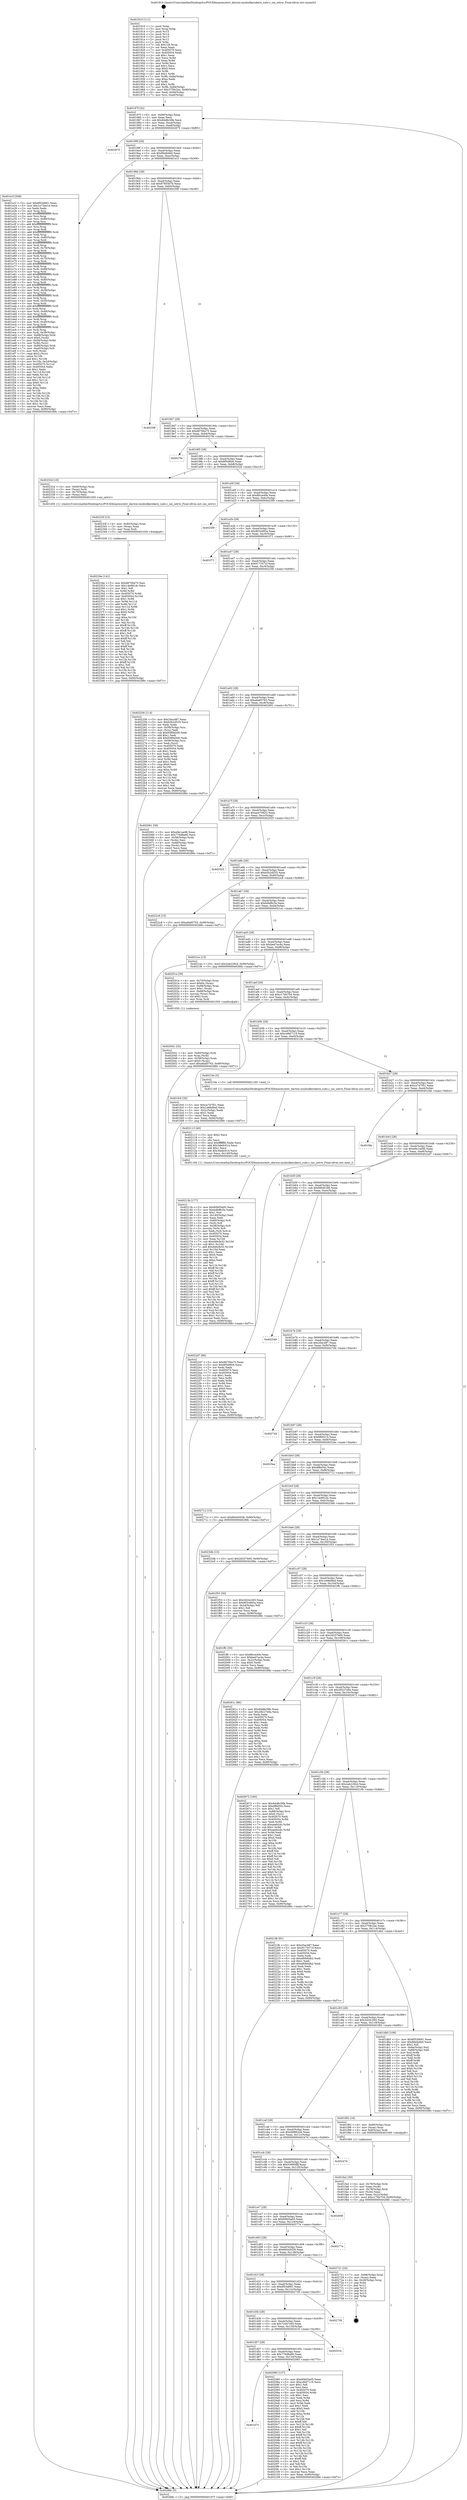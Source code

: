 digraph "0x401910" {
  label = "0x401910 (/mnt/c/Users/mathe/Desktop/tcc/POCII/binaries/extr_darwin-xnubsdkernkern_subr.c_uio_setrw_Final-ollvm.out::main(0))"
  labelloc = "t"
  node[shape=record]

  Entry [label="",width=0.3,height=0.3,shape=circle,fillcolor=black,style=filled]
  "0x40197f" [label="{
     0x40197f [32]\l
     | [instrs]\l
     &nbsp;&nbsp;0x40197f \<+6\>: mov -0x90(%rbp),%eax\l
     &nbsp;&nbsp;0x401985 \<+2\>: mov %eax,%ecx\l
     &nbsp;&nbsp;0x401987 \<+6\>: sub $0x84d8c58b,%ecx\l
     &nbsp;&nbsp;0x40198d \<+6\>: mov %eax,-0xa4(%rbp)\l
     &nbsp;&nbsp;0x401993 \<+6\>: mov %ecx,-0xa8(%rbp)\l
     &nbsp;&nbsp;0x401999 \<+6\>: je 0000000000402875 \<main+0xf65\>\l
  }"]
  "0x402875" [label="{
     0x402875\l
  }", style=dashed]
  "0x40199f" [label="{
     0x40199f [28]\l
     | [instrs]\l
     &nbsp;&nbsp;0x40199f \<+5\>: jmp 00000000004019a4 \<main+0x94\>\l
     &nbsp;&nbsp;0x4019a4 \<+6\>: mov -0xa4(%rbp),%eax\l
     &nbsp;&nbsp;0x4019aa \<+5\>: sub $0x86efe4b0,%eax\l
     &nbsp;&nbsp;0x4019af \<+6\>: mov %eax,-0xac(%rbp)\l
     &nbsp;&nbsp;0x4019b5 \<+6\>: je 0000000000401e1f \<main+0x50f\>\l
  }"]
  Exit [label="",width=0.3,height=0.3,shape=circle,fillcolor=black,style=filled,peripheries=2]
  "0x401e1f" [label="{
     0x401e1f [308]\l
     | [instrs]\l
     &nbsp;&nbsp;0x401e1f \<+5\>: mov $0x6f53d691,%eax\l
     &nbsp;&nbsp;0x401e24 \<+5\>: mov $0x1a73ee1d,%ecx\l
     &nbsp;&nbsp;0x401e29 \<+2\>: xor %edx,%edx\l
     &nbsp;&nbsp;0x401e2b \<+3\>: mov %rsp,%rsi\l
     &nbsp;&nbsp;0x401e2e \<+4\>: add $0xfffffffffffffff0,%rsi\l
     &nbsp;&nbsp;0x401e32 \<+3\>: mov %rsi,%rsp\l
     &nbsp;&nbsp;0x401e35 \<+7\>: mov %rsi,-0x88(%rbp)\l
     &nbsp;&nbsp;0x401e3c \<+3\>: mov %rsp,%rsi\l
     &nbsp;&nbsp;0x401e3f \<+4\>: add $0xfffffffffffffff0,%rsi\l
     &nbsp;&nbsp;0x401e43 \<+3\>: mov %rsi,%rsp\l
     &nbsp;&nbsp;0x401e46 \<+3\>: mov %rsp,%rdi\l
     &nbsp;&nbsp;0x401e49 \<+4\>: add $0xfffffffffffffff0,%rdi\l
     &nbsp;&nbsp;0x401e4d \<+3\>: mov %rdi,%rsp\l
     &nbsp;&nbsp;0x401e50 \<+4\>: mov %rdi,-0x80(%rbp)\l
     &nbsp;&nbsp;0x401e54 \<+3\>: mov %rsp,%rdi\l
     &nbsp;&nbsp;0x401e57 \<+4\>: add $0xfffffffffffffff0,%rdi\l
     &nbsp;&nbsp;0x401e5b \<+3\>: mov %rdi,%rsp\l
     &nbsp;&nbsp;0x401e5e \<+4\>: mov %rdi,-0x78(%rbp)\l
     &nbsp;&nbsp;0x401e62 \<+3\>: mov %rsp,%rdi\l
     &nbsp;&nbsp;0x401e65 \<+4\>: add $0xfffffffffffffff0,%rdi\l
     &nbsp;&nbsp;0x401e69 \<+3\>: mov %rdi,%rsp\l
     &nbsp;&nbsp;0x401e6c \<+4\>: mov %rdi,-0x70(%rbp)\l
     &nbsp;&nbsp;0x401e70 \<+3\>: mov %rsp,%rdi\l
     &nbsp;&nbsp;0x401e73 \<+4\>: add $0xfffffffffffffff0,%rdi\l
     &nbsp;&nbsp;0x401e77 \<+3\>: mov %rdi,%rsp\l
     &nbsp;&nbsp;0x401e7a \<+4\>: mov %rdi,-0x68(%rbp)\l
     &nbsp;&nbsp;0x401e7e \<+3\>: mov %rsp,%rdi\l
     &nbsp;&nbsp;0x401e81 \<+4\>: add $0xfffffffffffffff0,%rdi\l
     &nbsp;&nbsp;0x401e85 \<+3\>: mov %rdi,%rsp\l
     &nbsp;&nbsp;0x401e88 \<+4\>: mov %rdi,-0x60(%rbp)\l
     &nbsp;&nbsp;0x401e8c \<+3\>: mov %rsp,%rdi\l
     &nbsp;&nbsp;0x401e8f \<+4\>: add $0xfffffffffffffff0,%rdi\l
     &nbsp;&nbsp;0x401e93 \<+3\>: mov %rdi,%rsp\l
     &nbsp;&nbsp;0x401e96 \<+4\>: mov %rdi,-0x58(%rbp)\l
     &nbsp;&nbsp;0x401e9a \<+3\>: mov %rsp,%rdi\l
     &nbsp;&nbsp;0x401e9d \<+4\>: add $0xfffffffffffffff0,%rdi\l
     &nbsp;&nbsp;0x401ea1 \<+3\>: mov %rdi,%rsp\l
     &nbsp;&nbsp;0x401ea4 \<+4\>: mov %rdi,-0x50(%rbp)\l
     &nbsp;&nbsp;0x401ea8 \<+3\>: mov %rsp,%rdi\l
     &nbsp;&nbsp;0x401eab \<+4\>: add $0xfffffffffffffff0,%rdi\l
     &nbsp;&nbsp;0x401eaf \<+3\>: mov %rdi,%rsp\l
     &nbsp;&nbsp;0x401eb2 \<+4\>: mov %rdi,-0x48(%rbp)\l
     &nbsp;&nbsp;0x401eb6 \<+3\>: mov %rsp,%rdi\l
     &nbsp;&nbsp;0x401eb9 \<+4\>: add $0xfffffffffffffff0,%rdi\l
     &nbsp;&nbsp;0x401ebd \<+3\>: mov %rdi,%rsp\l
     &nbsp;&nbsp;0x401ec0 \<+4\>: mov %rdi,-0x40(%rbp)\l
     &nbsp;&nbsp;0x401ec4 \<+3\>: mov %rsp,%rdi\l
     &nbsp;&nbsp;0x401ec7 \<+4\>: add $0xfffffffffffffff0,%rdi\l
     &nbsp;&nbsp;0x401ecb \<+3\>: mov %rdi,%rsp\l
     &nbsp;&nbsp;0x401ece \<+4\>: mov %rdi,-0x38(%rbp)\l
     &nbsp;&nbsp;0x401ed2 \<+7\>: mov -0x88(%rbp),%rdi\l
     &nbsp;&nbsp;0x401ed9 \<+6\>: movl $0x0,(%rdi)\l
     &nbsp;&nbsp;0x401edf \<+7\>: mov -0x94(%rbp),%r8d\l
     &nbsp;&nbsp;0x401ee6 \<+3\>: mov %r8d,(%rsi)\l
     &nbsp;&nbsp;0x401ee9 \<+4\>: mov -0x80(%rbp),%rdi\l
     &nbsp;&nbsp;0x401eed \<+7\>: mov -0xa0(%rbp),%r9\l
     &nbsp;&nbsp;0x401ef4 \<+3\>: mov %r9,(%rdi)\l
     &nbsp;&nbsp;0x401ef7 \<+3\>: cmpl $0x2,(%rsi)\l
     &nbsp;&nbsp;0x401efa \<+4\>: setne %r10b\l
     &nbsp;&nbsp;0x401efe \<+4\>: and $0x1,%r10b\l
     &nbsp;&nbsp;0x401f02 \<+4\>: mov %r10b,-0x2d(%rbp)\l
     &nbsp;&nbsp;0x401f06 \<+8\>: mov 0x405070,%r11d\l
     &nbsp;&nbsp;0x401f0e \<+7\>: mov 0x405054,%ebx\l
     &nbsp;&nbsp;0x401f15 \<+3\>: sub $0x1,%edx\l
     &nbsp;&nbsp;0x401f18 \<+3\>: mov %r11d,%r14d\l
     &nbsp;&nbsp;0x401f1b \<+3\>: add %edx,%r14d\l
     &nbsp;&nbsp;0x401f1e \<+4\>: imul %r14d,%r11d\l
     &nbsp;&nbsp;0x401f22 \<+4\>: and $0x1,%r11d\l
     &nbsp;&nbsp;0x401f26 \<+4\>: cmp $0x0,%r11d\l
     &nbsp;&nbsp;0x401f2a \<+4\>: sete %r10b\l
     &nbsp;&nbsp;0x401f2e \<+3\>: cmp $0xa,%ebx\l
     &nbsp;&nbsp;0x401f31 \<+4\>: setl %r15b\l
     &nbsp;&nbsp;0x401f35 \<+3\>: mov %r10b,%r12b\l
     &nbsp;&nbsp;0x401f38 \<+3\>: and %r15b,%r12b\l
     &nbsp;&nbsp;0x401f3b \<+3\>: xor %r15b,%r10b\l
     &nbsp;&nbsp;0x401f3e \<+3\>: or %r10b,%r12b\l
     &nbsp;&nbsp;0x401f41 \<+4\>: test $0x1,%r12b\l
     &nbsp;&nbsp;0x401f45 \<+3\>: cmovne %ecx,%eax\l
     &nbsp;&nbsp;0x401f48 \<+6\>: mov %eax,-0x90(%rbp)\l
     &nbsp;&nbsp;0x401f4e \<+5\>: jmp 000000000040288c \<main+0xf7c\>\l
  }"]
  "0x4019bb" [label="{
     0x4019bb [28]\l
     | [instrs]\l
     &nbsp;&nbsp;0x4019bb \<+5\>: jmp 00000000004019c0 \<main+0xb0\>\l
     &nbsp;&nbsp;0x4019c0 \<+6\>: mov -0xa4(%rbp),%eax\l
     &nbsp;&nbsp;0x4019c6 \<+5\>: sub $0x87855b7b,%eax\l
     &nbsp;&nbsp;0x4019cb \<+6\>: mov %eax,-0xb0(%rbp)\l
     &nbsp;&nbsp;0x4019d1 \<+6\>: je 000000000040259f \<main+0xc8f\>\l
  }"]
  "0x40234e" [label="{
     0x40234e [141]\l
     | [instrs]\l
     &nbsp;&nbsp;0x40234e \<+5\>: mov $0x88706a75,%esi\l
     &nbsp;&nbsp;0x402353 \<+5\>: mov $0x14e991dc,%ecx\l
     &nbsp;&nbsp;0x402358 \<+2\>: mov $0x1,%dl\l
     &nbsp;&nbsp;0x40235a \<+3\>: xor %r8d,%r8d\l
     &nbsp;&nbsp;0x40235d \<+8\>: mov 0x405070,%r9d\l
     &nbsp;&nbsp;0x402365 \<+8\>: mov 0x405054,%r10d\l
     &nbsp;&nbsp;0x40236d \<+4\>: sub $0x1,%r8d\l
     &nbsp;&nbsp;0x402371 \<+3\>: mov %r9d,%r11d\l
     &nbsp;&nbsp;0x402374 \<+3\>: add %r8d,%r11d\l
     &nbsp;&nbsp;0x402377 \<+4\>: imul %r11d,%r9d\l
     &nbsp;&nbsp;0x40237b \<+4\>: and $0x1,%r9d\l
     &nbsp;&nbsp;0x40237f \<+4\>: cmp $0x0,%r9d\l
     &nbsp;&nbsp;0x402383 \<+3\>: sete %bl\l
     &nbsp;&nbsp;0x402386 \<+4\>: cmp $0xa,%r10d\l
     &nbsp;&nbsp;0x40238a \<+4\>: setl %r14b\l
     &nbsp;&nbsp;0x40238e \<+3\>: mov %bl,%r15b\l
     &nbsp;&nbsp;0x402391 \<+4\>: xor $0xff,%r15b\l
     &nbsp;&nbsp;0x402395 \<+3\>: mov %r14b,%r12b\l
     &nbsp;&nbsp;0x402398 \<+4\>: xor $0xff,%r12b\l
     &nbsp;&nbsp;0x40239c \<+3\>: xor $0x1,%dl\l
     &nbsp;&nbsp;0x40239f \<+3\>: mov %r15b,%r13b\l
     &nbsp;&nbsp;0x4023a2 \<+4\>: and $0xff,%r13b\l
     &nbsp;&nbsp;0x4023a6 \<+2\>: and %dl,%bl\l
     &nbsp;&nbsp;0x4023a8 \<+3\>: mov %r12b,%al\l
     &nbsp;&nbsp;0x4023ab \<+2\>: and $0xff,%al\l
     &nbsp;&nbsp;0x4023ad \<+3\>: and %dl,%r14b\l
     &nbsp;&nbsp;0x4023b0 \<+3\>: or %bl,%r13b\l
     &nbsp;&nbsp;0x4023b3 \<+3\>: or %r14b,%al\l
     &nbsp;&nbsp;0x4023b6 \<+3\>: xor %al,%r13b\l
     &nbsp;&nbsp;0x4023b9 \<+3\>: or %r12b,%r15b\l
     &nbsp;&nbsp;0x4023bc \<+4\>: xor $0xff,%r15b\l
     &nbsp;&nbsp;0x4023c0 \<+3\>: or $0x1,%dl\l
     &nbsp;&nbsp;0x4023c3 \<+3\>: and %dl,%r15b\l
     &nbsp;&nbsp;0x4023c6 \<+3\>: or %r15b,%r13b\l
     &nbsp;&nbsp;0x4023c9 \<+4\>: test $0x1,%r13b\l
     &nbsp;&nbsp;0x4023cd \<+3\>: cmovne %ecx,%esi\l
     &nbsp;&nbsp;0x4023d0 \<+6\>: mov %esi,-0x90(%rbp)\l
     &nbsp;&nbsp;0x4023d6 \<+5\>: jmp 000000000040288c \<main+0xf7c\>\l
  }"]
  "0x40259f" [label="{
     0x40259f\l
  }", style=dashed]
  "0x4019d7" [label="{
     0x4019d7 [28]\l
     | [instrs]\l
     &nbsp;&nbsp;0x4019d7 \<+5\>: jmp 00000000004019dc \<main+0xcc\>\l
     &nbsp;&nbsp;0x4019dc \<+6\>: mov -0xa4(%rbp),%eax\l
     &nbsp;&nbsp;0x4019e2 \<+5\>: sub $0x88706a75,%eax\l
     &nbsp;&nbsp;0x4019e7 \<+6\>: mov %eax,-0xb4(%rbp)\l
     &nbsp;&nbsp;0x4019ed \<+6\>: je 00000000004027fe \<main+0xeee\>\l
  }"]
  "0x40233f" [label="{
     0x40233f [15]\l
     | [instrs]\l
     &nbsp;&nbsp;0x40233f \<+4\>: mov -0x60(%rbp),%rax\l
     &nbsp;&nbsp;0x402343 \<+3\>: mov (%rax),%rax\l
     &nbsp;&nbsp;0x402346 \<+3\>: mov %rax,%rdi\l
     &nbsp;&nbsp;0x402349 \<+5\>: call 0000000000401030 \<free@plt\>\l
     | [calls]\l
     &nbsp;&nbsp;0x401030 \{1\} (unknown)\l
  }"]
  "0x4027fe" [label="{
     0x4027fe\l
  }", style=dashed]
  "0x4019f3" [label="{
     0x4019f3 [28]\l
     | [instrs]\l
     &nbsp;&nbsp;0x4019f3 \<+5\>: jmp 00000000004019f8 \<main+0xe8\>\l
     &nbsp;&nbsp;0x4019f8 \<+6\>: mov -0xa4(%rbp),%eax\l
     &nbsp;&nbsp;0x4019fe \<+5\>: sub $0x8f5d9fc6,%eax\l
     &nbsp;&nbsp;0x401a03 \<+6\>: mov %eax,-0xb8(%rbp)\l
     &nbsp;&nbsp;0x401a09 \<+6\>: je 000000000040232d \<main+0xa1d\>\l
  }"]
  "0x40213b" [label="{
     0x40213b [177]\l
     | [instrs]\l
     &nbsp;&nbsp;0x40213b \<+5\>: mov $0x60605a05,%ecx\l
     &nbsp;&nbsp;0x402140 \<+5\>: mov $0xbdbf8c5e,%edx\l
     &nbsp;&nbsp;0x402145 \<+3\>: mov $0x1,%sil\l
     &nbsp;&nbsp;0x402148 \<+6\>: mov -0x140(%rbp),%edi\l
     &nbsp;&nbsp;0x40214e \<+3\>: imul %eax,%edi\l
     &nbsp;&nbsp;0x402151 \<+4\>: mov -0x60(%rbp),%r8\l
     &nbsp;&nbsp;0x402155 \<+3\>: mov (%r8),%r8\l
     &nbsp;&nbsp;0x402158 \<+4\>: mov -0x58(%rbp),%r9\l
     &nbsp;&nbsp;0x40215c \<+3\>: movslq (%r9),%r9\l
     &nbsp;&nbsp;0x40215f \<+4\>: mov %edi,(%r8,%r9,4)\l
     &nbsp;&nbsp;0x402163 \<+7\>: mov 0x405070,%eax\l
     &nbsp;&nbsp;0x40216a \<+7\>: mov 0x405054,%edi\l
     &nbsp;&nbsp;0x402171 \<+3\>: mov %eax,%r10d\l
     &nbsp;&nbsp;0x402174 \<+7\>: sub $0xd46cfe32,%r10d\l
     &nbsp;&nbsp;0x40217b \<+4\>: sub $0x1,%r10d\l
     &nbsp;&nbsp;0x40217f \<+7\>: add $0xd46cfe32,%r10d\l
     &nbsp;&nbsp;0x402186 \<+4\>: imul %r10d,%eax\l
     &nbsp;&nbsp;0x40218a \<+3\>: and $0x1,%eax\l
     &nbsp;&nbsp;0x40218d \<+3\>: cmp $0x0,%eax\l
     &nbsp;&nbsp;0x402190 \<+4\>: sete %r11b\l
     &nbsp;&nbsp;0x402194 \<+3\>: cmp $0xa,%edi\l
     &nbsp;&nbsp;0x402197 \<+3\>: setl %bl\l
     &nbsp;&nbsp;0x40219a \<+3\>: mov %r11b,%r14b\l
     &nbsp;&nbsp;0x40219d \<+4\>: xor $0xff,%r14b\l
     &nbsp;&nbsp;0x4021a1 \<+3\>: mov %bl,%r15b\l
     &nbsp;&nbsp;0x4021a4 \<+4\>: xor $0xff,%r15b\l
     &nbsp;&nbsp;0x4021a8 \<+4\>: xor $0x1,%sil\l
     &nbsp;&nbsp;0x4021ac \<+3\>: mov %r14b,%r12b\l
     &nbsp;&nbsp;0x4021af \<+4\>: and $0xff,%r12b\l
     &nbsp;&nbsp;0x4021b3 \<+3\>: and %sil,%r11b\l
     &nbsp;&nbsp;0x4021b6 \<+3\>: mov %r15b,%r13b\l
     &nbsp;&nbsp;0x4021b9 \<+4\>: and $0xff,%r13b\l
     &nbsp;&nbsp;0x4021bd \<+3\>: and %sil,%bl\l
     &nbsp;&nbsp;0x4021c0 \<+3\>: or %r11b,%r12b\l
     &nbsp;&nbsp;0x4021c3 \<+3\>: or %bl,%r13b\l
     &nbsp;&nbsp;0x4021c6 \<+3\>: xor %r13b,%r12b\l
     &nbsp;&nbsp;0x4021c9 \<+3\>: or %r15b,%r14b\l
     &nbsp;&nbsp;0x4021cc \<+4\>: xor $0xff,%r14b\l
     &nbsp;&nbsp;0x4021d0 \<+4\>: or $0x1,%sil\l
     &nbsp;&nbsp;0x4021d4 \<+3\>: and %sil,%r14b\l
     &nbsp;&nbsp;0x4021d7 \<+3\>: or %r14b,%r12b\l
     &nbsp;&nbsp;0x4021da \<+4\>: test $0x1,%r12b\l
     &nbsp;&nbsp;0x4021de \<+3\>: cmovne %edx,%ecx\l
     &nbsp;&nbsp;0x4021e1 \<+6\>: mov %ecx,-0x90(%rbp)\l
     &nbsp;&nbsp;0x4021e7 \<+5\>: jmp 000000000040288c \<main+0xf7c\>\l
  }"]
  "0x40232d" [label="{
     0x40232d [18]\l
     | [instrs]\l
     &nbsp;&nbsp;0x40232d \<+4\>: mov -0x60(%rbp),%rax\l
     &nbsp;&nbsp;0x402331 \<+3\>: mov (%rax),%rdi\l
     &nbsp;&nbsp;0x402334 \<+4\>: mov -0x70(%rbp),%rax\l
     &nbsp;&nbsp;0x402338 \<+2\>: mov (%rax),%esi\l
     &nbsp;&nbsp;0x40233a \<+5\>: call 0000000000401450 \<uio_setrw\>\l
     | [calls]\l
     &nbsp;&nbsp;0x401450 \{1\} (/mnt/c/Users/mathe/Desktop/tcc/POCII/binaries/extr_darwin-xnubsdkernkern_subr.c_uio_setrw_Final-ollvm.out::uio_setrw)\l
  }"]
  "0x401a0f" [label="{
     0x401a0f [28]\l
     | [instrs]\l
     &nbsp;&nbsp;0x401a0f \<+5\>: jmp 0000000000401a14 \<main+0x104\>\l
     &nbsp;&nbsp;0x401a14 \<+6\>: mov -0xa4(%rbp),%eax\l
     &nbsp;&nbsp;0x401a1a \<+5\>: sub $0x8fcce40e,%eax\l
     &nbsp;&nbsp;0x401a1f \<+6\>: mov %eax,-0xbc(%rbp)\l
     &nbsp;&nbsp;0x401a25 \<+6\>: je 00000000004025f9 \<main+0xce9\>\l
  }"]
  "0x402113" [label="{
     0x402113 [40]\l
     | [instrs]\l
     &nbsp;&nbsp;0x402113 \<+5\>: mov $0x2,%ecx\l
     &nbsp;&nbsp;0x402118 \<+1\>: cltd\l
     &nbsp;&nbsp;0x402119 \<+2\>: idiv %ecx\l
     &nbsp;&nbsp;0x40211b \<+6\>: imul $0xfffffffe,%edx,%ecx\l
     &nbsp;&nbsp;0x402121 \<+6\>: add $0x3dedc614,%ecx\l
     &nbsp;&nbsp;0x402127 \<+3\>: add $0x1,%ecx\l
     &nbsp;&nbsp;0x40212a \<+6\>: sub $0x3dedc614,%ecx\l
     &nbsp;&nbsp;0x402130 \<+6\>: mov %ecx,-0x140(%rbp)\l
     &nbsp;&nbsp;0x402136 \<+5\>: call 0000000000401160 \<next_i\>\l
     | [calls]\l
     &nbsp;&nbsp;0x401160 \{1\} (/mnt/c/Users/mathe/Desktop/tcc/POCII/binaries/extr_darwin-xnubsdkernkern_subr.c_uio_setrw_Final-ollvm.out::next_i)\l
  }"]
  "0x4025f9" [label="{
     0x4025f9\l
  }", style=dashed]
  "0x401a2b" [label="{
     0x401a2b [28]\l
     | [instrs]\l
     &nbsp;&nbsp;0x401a2b \<+5\>: jmp 0000000000401a30 \<main+0x120\>\l
     &nbsp;&nbsp;0x401a30 \<+6\>: mov -0xa4(%rbp),%eax\l
     &nbsp;&nbsp;0x401a36 \<+5\>: sub $0x903c683a,%eax\l
     &nbsp;&nbsp;0x401a3b \<+6\>: mov %eax,-0xc0(%rbp)\l
     &nbsp;&nbsp;0x401a41 \<+6\>: je 0000000000401f71 \<main+0x661\>\l
  }"]
  "0x401d73" [label="{
     0x401d73\l
  }", style=dashed]
  "0x401f71" [label="{
     0x401f71\l
  }", style=dashed]
  "0x401a47" [label="{
     0x401a47 [28]\l
     | [instrs]\l
     &nbsp;&nbsp;0x401a47 \<+5\>: jmp 0000000000401a4c \<main+0x13c\>\l
     &nbsp;&nbsp;0x401a4c \<+6\>: mov -0xa4(%rbp),%eax\l
     &nbsp;&nbsp;0x401a52 \<+5\>: sub $0x9173571f,%eax\l
     &nbsp;&nbsp;0x401a57 \<+6\>: mov %eax,-0xc4(%rbp)\l
     &nbsp;&nbsp;0x401a5d \<+6\>: je 0000000000402256 \<main+0x946\>\l
  }"]
  "0x402085" [label="{
     0x402085 [137]\l
     | [instrs]\l
     &nbsp;&nbsp;0x402085 \<+5\>: mov $0x60605a05,%eax\l
     &nbsp;&nbsp;0x40208a \<+5\>: mov $0xc49d7119,%ecx\l
     &nbsp;&nbsp;0x40208f \<+2\>: mov $0x1,%dl\l
     &nbsp;&nbsp;0x402091 \<+2\>: xor %esi,%esi\l
     &nbsp;&nbsp;0x402093 \<+7\>: mov 0x405070,%edi\l
     &nbsp;&nbsp;0x40209a \<+8\>: mov 0x405054,%r8d\l
     &nbsp;&nbsp;0x4020a2 \<+3\>: sub $0x1,%esi\l
     &nbsp;&nbsp;0x4020a5 \<+3\>: mov %edi,%r9d\l
     &nbsp;&nbsp;0x4020a8 \<+3\>: add %esi,%r9d\l
     &nbsp;&nbsp;0x4020ab \<+4\>: imul %r9d,%edi\l
     &nbsp;&nbsp;0x4020af \<+3\>: and $0x1,%edi\l
     &nbsp;&nbsp;0x4020b2 \<+3\>: cmp $0x0,%edi\l
     &nbsp;&nbsp;0x4020b5 \<+4\>: sete %r10b\l
     &nbsp;&nbsp;0x4020b9 \<+4\>: cmp $0xa,%r8d\l
     &nbsp;&nbsp;0x4020bd \<+4\>: setl %r11b\l
     &nbsp;&nbsp;0x4020c1 \<+3\>: mov %r10b,%bl\l
     &nbsp;&nbsp;0x4020c4 \<+3\>: xor $0xff,%bl\l
     &nbsp;&nbsp;0x4020c7 \<+3\>: mov %r11b,%r14b\l
     &nbsp;&nbsp;0x4020ca \<+4\>: xor $0xff,%r14b\l
     &nbsp;&nbsp;0x4020ce \<+3\>: xor $0x1,%dl\l
     &nbsp;&nbsp;0x4020d1 \<+3\>: mov %bl,%r15b\l
     &nbsp;&nbsp;0x4020d4 \<+4\>: and $0xff,%r15b\l
     &nbsp;&nbsp;0x4020d8 \<+3\>: and %dl,%r10b\l
     &nbsp;&nbsp;0x4020db \<+3\>: mov %r14b,%r12b\l
     &nbsp;&nbsp;0x4020de \<+4\>: and $0xff,%r12b\l
     &nbsp;&nbsp;0x4020e2 \<+3\>: and %dl,%r11b\l
     &nbsp;&nbsp;0x4020e5 \<+3\>: or %r10b,%r15b\l
     &nbsp;&nbsp;0x4020e8 \<+3\>: or %r11b,%r12b\l
     &nbsp;&nbsp;0x4020eb \<+3\>: xor %r12b,%r15b\l
     &nbsp;&nbsp;0x4020ee \<+3\>: or %r14b,%bl\l
     &nbsp;&nbsp;0x4020f1 \<+3\>: xor $0xff,%bl\l
     &nbsp;&nbsp;0x4020f4 \<+3\>: or $0x1,%dl\l
     &nbsp;&nbsp;0x4020f7 \<+2\>: and %dl,%bl\l
     &nbsp;&nbsp;0x4020f9 \<+3\>: or %bl,%r15b\l
     &nbsp;&nbsp;0x4020fc \<+4\>: test $0x1,%r15b\l
     &nbsp;&nbsp;0x402100 \<+3\>: cmovne %ecx,%eax\l
     &nbsp;&nbsp;0x402103 \<+6\>: mov %eax,-0x90(%rbp)\l
     &nbsp;&nbsp;0x402109 \<+5\>: jmp 000000000040288c \<main+0xf7c\>\l
  }"]
  "0x402256" [label="{
     0x402256 [114]\l
     | [instrs]\l
     &nbsp;&nbsp;0x402256 \<+5\>: mov $0x20ac487,%eax\l
     &nbsp;&nbsp;0x40225b \<+5\>: mov $0xb5b2d535,%ecx\l
     &nbsp;&nbsp;0x402260 \<+2\>: xor %edx,%edx\l
     &nbsp;&nbsp;0x402262 \<+4\>: mov -0x58(%rbp),%rsi\l
     &nbsp;&nbsp;0x402266 \<+2\>: mov (%rsi),%edi\l
     &nbsp;&nbsp;0x402268 \<+6\>: sub $0x9389a5d0,%edi\l
     &nbsp;&nbsp;0x40226e \<+3\>: add $0x1,%edi\l
     &nbsp;&nbsp;0x402271 \<+6\>: add $0x9389a5d0,%edi\l
     &nbsp;&nbsp;0x402277 \<+4\>: mov -0x58(%rbp),%rsi\l
     &nbsp;&nbsp;0x40227b \<+2\>: mov %edi,(%rsi)\l
     &nbsp;&nbsp;0x40227d \<+7\>: mov 0x405070,%edi\l
     &nbsp;&nbsp;0x402284 \<+8\>: mov 0x405054,%r8d\l
     &nbsp;&nbsp;0x40228c \<+3\>: sub $0x1,%edx\l
     &nbsp;&nbsp;0x40228f \<+3\>: mov %edi,%r9d\l
     &nbsp;&nbsp;0x402292 \<+3\>: add %edx,%r9d\l
     &nbsp;&nbsp;0x402295 \<+4\>: imul %r9d,%edi\l
     &nbsp;&nbsp;0x402299 \<+3\>: and $0x1,%edi\l
     &nbsp;&nbsp;0x40229c \<+3\>: cmp $0x0,%edi\l
     &nbsp;&nbsp;0x40229f \<+4\>: sete %r10b\l
     &nbsp;&nbsp;0x4022a3 \<+4\>: cmp $0xa,%r8d\l
     &nbsp;&nbsp;0x4022a7 \<+4\>: setl %r11b\l
     &nbsp;&nbsp;0x4022ab \<+3\>: mov %r10b,%bl\l
     &nbsp;&nbsp;0x4022ae \<+3\>: and %r11b,%bl\l
     &nbsp;&nbsp;0x4022b1 \<+3\>: xor %r11b,%r10b\l
     &nbsp;&nbsp;0x4022b4 \<+3\>: or %r10b,%bl\l
     &nbsp;&nbsp;0x4022b7 \<+3\>: test $0x1,%bl\l
     &nbsp;&nbsp;0x4022ba \<+3\>: cmovne %ecx,%eax\l
     &nbsp;&nbsp;0x4022bd \<+6\>: mov %eax,-0x90(%rbp)\l
     &nbsp;&nbsp;0x4022c3 \<+5\>: jmp 000000000040288c \<main+0xf7c\>\l
  }"]
  "0x401a63" [label="{
     0x401a63 [28]\l
     | [instrs]\l
     &nbsp;&nbsp;0x401a63 \<+5\>: jmp 0000000000401a68 \<main+0x158\>\l
     &nbsp;&nbsp;0x401a68 \<+6\>: mov -0xa4(%rbp),%eax\l
     &nbsp;&nbsp;0x401a6e \<+5\>: sub $0xa6a85763,%eax\l
     &nbsp;&nbsp;0x401a73 \<+6\>: mov %eax,-0xc8(%rbp)\l
     &nbsp;&nbsp;0x401a79 \<+6\>: je 0000000000402061 \<main+0x751\>\l
  }"]
  "0x401d57" [label="{
     0x401d57 [28]\l
     | [instrs]\l
     &nbsp;&nbsp;0x401d57 \<+5\>: jmp 0000000000401d5c \<main+0x44c\>\l
     &nbsp;&nbsp;0x401d5c \<+6\>: mov -0xa4(%rbp),%eax\l
     &nbsp;&nbsp;0x401d62 \<+5\>: sub $0x776d8a90,%eax\l
     &nbsp;&nbsp;0x401d67 \<+6\>: mov %eax,-0x134(%rbp)\l
     &nbsp;&nbsp;0x401d6d \<+6\>: je 0000000000402085 \<main+0x775\>\l
  }"]
  "0x402061" [label="{
     0x402061 [36]\l
     | [instrs]\l
     &nbsp;&nbsp;0x402061 \<+5\>: mov $0xe9e1ee96,%eax\l
     &nbsp;&nbsp;0x402066 \<+5\>: mov $0x776d8a90,%ecx\l
     &nbsp;&nbsp;0x40206b \<+4\>: mov -0x58(%rbp),%rdx\l
     &nbsp;&nbsp;0x40206f \<+2\>: mov (%rdx),%esi\l
     &nbsp;&nbsp;0x402071 \<+4\>: mov -0x68(%rbp),%rdx\l
     &nbsp;&nbsp;0x402075 \<+2\>: cmp (%rdx),%esi\l
     &nbsp;&nbsp;0x402077 \<+3\>: cmovl %ecx,%eax\l
     &nbsp;&nbsp;0x40207a \<+6\>: mov %eax,-0x90(%rbp)\l
     &nbsp;&nbsp;0x402080 \<+5\>: jmp 000000000040288c \<main+0xf7c\>\l
  }"]
  "0x401a7f" [label="{
     0x401a7f [28]\l
     | [instrs]\l
     &nbsp;&nbsp;0x401a7f \<+5\>: jmp 0000000000401a84 \<main+0x174\>\l
     &nbsp;&nbsp;0x401a84 \<+6\>: mov -0xa4(%rbp),%eax\l
     &nbsp;&nbsp;0x401a8a \<+5\>: sub $0xaa470822,%eax\l
     &nbsp;&nbsp;0x401a8f \<+6\>: mov %eax,-0xcc(%rbp)\l
     &nbsp;&nbsp;0x401a95 \<+6\>: je 0000000000402525 \<main+0xc15\>\l
  }"]
  "0x402516" [label="{
     0x402516\l
  }", style=dashed]
  "0x402525" [label="{
     0x402525\l
  }", style=dashed]
  "0x401a9b" [label="{
     0x401a9b [28]\l
     | [instrs]\l
     &nbsp;&nbsp;0x401a9b \<+5\>: jmp 0000000000401aa0 \<main+0x190\>\l
     &nbsp;&nbsp;0x401aa0 \<+6\>: mov -0xa4(%rbp),%eax\l
     &nbsp;&nbsp;0x401aa6 \<+5\>: sub $0xb5b2d535,%eax\l
     &nbsp;&nbsp;0x401aab \<+6\>: mov %eax,-0xd0(%rbp)\l
     &nbsp;&nbsp;0x401ab1 \<+6\>: je 00000000004022c8 \<main+0x9b8\>\l
  }"]
  "0x401d3b" [label="{
     0x401d3b [28]\l
     | [instrs]\l
     &nbsp;&nbsp;0x401d3b \<+5\>: jmp 0000000000401d40 \<main+0x430\>\l
     &nbsp;&nbsp;0x401d40 \<+6\>: mov -0xa4(%rbp),%eax\l
     &nbsp;&nbsp;0x401d46 \<+5\>: sub $0x72d47c65,%eax\l
     &nbsp;&nbsp;0x401d4b \<+6\>: mov %eax,-0x130(%rbp)\l
     &nbsp;&nbsp;0x401d51 \<+6\>: je 0000000000402516 \<main+0xc06\>\l
  }"]
  "0x4022c8" [label="{
     0x4022c8 [15]\l
     | [instrs]\l
     &nbsp;&nbsp;0x4022c8 \<+10\>: movl $0xa6a85763,-0x90(%rbp)\l
     &nbsp;&nbsp;0x4022d2 \<+5\>: jmp 000000000040288c \<main+0xf7c\>\l
  }"]
  "0x401ab7" [label="{
     0x401ab7 [28]\l
     | [instrs]\l
     &nbsp;&nbsp;0x401ab7 \<+5\>: jmp 0000000000401abc \<main+0x1ac\>\l
     &nbsp;&nbsp;0x401abc \<+6\>: mov -0xa4(%rbp),%eax\l
     &nbsp;&nbsp;0x401ac2 \<+5\>: sub $0xbdbf8c5e,%eax\l
     &nbsp;&nbsp;0x401ac7 \<+6\>: mov %eax,-0xd4(%rbp)\l
     &nbsp;&nbsp;0x401acd \<+6\>: je 00000000004021ec \<main+0x8dc\>\l
  }"]
  "0x402739" [label="{
     0x402739\l
  }", style=dashed]
  "0x4021ec" [label="{
     0x4021ec [15]\l
     | [instrs]\l
     &nbsp;&nbsp;0x4021ec \<+10\>: movl $0x2ab229cd,-0x90(%rbp)\l
     &nbsp;&nbsp;0x4021f6 \<+5\>: jmp 000000000040288c \<main+0xf7c\>\l
  }"]
  "0x401ad3" [label="{
     0x401ad3 [28]\l
     | [instrs]\l
     &nbsp;&nbsp;0x401ad3 \<+5\>: jmp 0000000000401ad8 \<main+0x1c8\>\l
     &nbsp;&nbsp;0x401ad8 \<+6\>: mov -0xa4(%rbp),%eax\l
     &nbsp;&nbsp;0x401ade \<+5\>: sub $0xbed7ac4a,%eax\l
     &nbsp;&nbsp;0x401ae3 \<+6\>: mov %eax,-0xd8(%rbp)\l
     &nbsp;&nbsp;0x401ae9 \<+6\>: je 000000000040201a \<main+0x70a\>\l
  }"]
  "0x401d1f" [label="{
     0x401d1f [28]\l
     | [instrs]\l
     &nbsp;&nbsp;0x401d1f \<+5\>: jmp 0000000000401d24 \<main+0x414\>\l
     &nbsp;&nbsp;0x401d24 \<+6\>: mov -0xa4(%rbp),%eax\l
     &nbsp;&nbsp;0x401d2a \<+5\>: sub $0x6f53d691,%eax\l
     &nbsp;&nbsp;0x401d2f \<+6\>: mov %eax,-0x12c(%rbp)\l
     &nbsp;&nbsp;0x401d35 \<+6\>: je 0000000000402739 \<main+0xe29\>\l
  }"]
  "0x40201a" [label="{
     0x40201a [39]\l
     | [instrs]\l
     &nbsp;&nbsp;0x40201a \<+4\>: mov -0x70(%rbp),%rax\l
     &nbsp;&nbsp;0x40201e \<+6\>: movl $0x64,(%rax)\l
     &nbsp;&nbsp;0x402024 \<+4\>: mov -0x68(%rbp),%rax\l
     &nbsp;&nbsp;0x402028 \<+6\>: movl $0x1,(%rax)\l
     &nbsp;&nbsp;0x40202e \<+4\>: mov -0x68(%rbp),%rax\l
     &nbsp;&nbsp;0x402032 \<+3\>: movslq (%rax),%rax\l
     &nbsp;&nbsp;0x402035 \<+4\>: shl $0x2,%rax\l
     &nbsp;&nbsp;0x402039 \<+3\>: mov %rax,%rdi\l
     &nbsp;&nbsp;0x40203c \<+5\>: call 0000000000401050 \<malloc@plt\>\l
     | [calls]\l
     &nbsp;&nbsp;0x401050 \{1\} (unknown)\l
  }"]
  "0x401aef" [label="{
     0x401aef [28]\l
     | [instrs]\l
     &nbsp;&nbsp;0x401aef \<+5\>: jmp 0000000000401af4 \<main+0x1e4\>\l
     &nbsp;&nbsp;0x401af4 \<+6\>: mov -0xa4(%rbp),%eax\l
     &nbsp;&nbsp;0x401afa \<+5\>: sub $0xc176b754,%eax\l
     &nbsp;&nbsp;0x401aff \<+6\>: mov %eax,-0xdc(%rbp)\l
     &nbsp;&nbsp;0x401b05 \<+6\>: je 0000000000401fc0 \<main+0x6b0\>\l
  }"]
  "0x402721" [label="{
     0x402721 [24]\l
     | [instrs]\l
     &nbsp;&nbsp;0x402721 \<+7\>: mov -0x88(%rbp),%rax\l
     &nbsp;&nbsp;0x402728 \<+2\>: mov (%rax),%eax\l
     &nbsp;&nbsp;0x40272a \<+4\>: lea -0x28(%rbp),%rsp\l
     &nbsp;&nbsp;0x40272e \<+1\>: pop %rbx\l
     &nbsp;&nbsp;0x40272f \<+2\>: pop %r12\l
     &nbsp;&nbsp;0x402731 \<+2\>: pop %r13\l
     &nbsp;&nbsp;0x402733 \<+2\>: pop %r14\l
     &nbsp;&nbsp;0x402735 \<+2\>: pop %r15\l
     &nbsp;&nbsp;0x402737 \<+1\>: pop %rbp\l
     &nbsp;&nbsp;0x402738 \<+1\>: ret\l
  }"]
  "0x401fc0" [label="{
     0x401fc0 [30]\l
     | [instrs]\l
     &nbsp;&nbsp;0x401fc0 \<+5\>: mov $0xca7d7f51,%eax\l
     &nbsp;&nbsp;0x401fc5 \<+5\>: mov $0x1e68d9ed,%ecx\l
     &nbsp;&nbsp;0x401fca \<+3\>: mov -0x2c(%rbp),%edx\l
     &nbsp;&nbsp;0x401fcd \<+3\>: cmp $0x1,%edx\l
     &nbsp;&nbsp;0x401fd0 \<+3\>: cmovl %ecx,%eax\l
     &nbsp;&nbsp;0x401fd3 \<+6\>: mov %eax,-0x90(%rbp)\l
     &nbsp;&nbsp;0x401fd9 \<+5\>: jmp 000000000040288c \<main+0xf7c\>\l
  }"]
  "0x401b0b" [label="{
     0x401b0b [28]\l
     | [instrs]\l
     &nbsp;&nbsp;0x401b0b \<+5\>: jmp 0000000000401b10 \<main+0x200\>\l
     &nbsp;&nbsp;0x401b10 \<+6\>: mov -0xa4(%rbp),%eax\l
     &nbsp;&nbsp;0x401b16 \<+5\>: sub $0xc49d7119,%eax\l
     &nbsp;&nbsp;0x401b1b \<+6\>: mov %eax,-0xe0(%rbp)\l
     &nbsp;&nbsp;0x401b21 \<+6\>: je 000000000040210e \<main+0x7fe\>\l
  }"]
  "0x401d03" [label="{
     0x401d03 [28]\l
     | [instrs]\l
     &nbsp;&nbsp;0x401d03 \<+5\>: jmp 0000000000401d08 \<main+0x3f8\>\l
     &nbsp;&nbsp;0x401d08 \<+6\>: mov -0xa4(%rbp),%eax\l
     &nbsp;&nbsp;0x401d0e \<+5\>: sub $0x66445039,%eax\l
     &nbsp;&nbsp;0x401d13 \<+6\>: mov %eax,-0x128(%rbp)\l
     &nbsp;&nbsp;0x401d19 \<+6\>: je 0000000000402721 \<main+0xe11\>\l
  }"]
  "0x40210e" [label="{
     0x40210e [5]\l
     | [instrs]\l
     &nbsp;&nbsp;0x40210e \<+5\>: call 0000000000401160 \<next_i\>\l
     | [calls]\l
     &nbsp;&nbsp;0x401160 \{1\} (/mnt/c/Users/mathe/Desktop/tcc/POCII/binaries/extr_darwin-xnubsdkernkern_subr.c_uio_setrw_Final-ollvm.out::next_i)\l
  }"]
  "0x401b27" [label="{
     0x401b27 [28]\l
     | [instrs]\l
     &nbsp;&nbsp;0x401b27 \<+5\>: jmp 0000000000401b2c \<main+0x21c\>\l
     &nbsp;&nbsp;0x401b2c \<+6\>: mov -0xa4(%rbp),%eax\l
     &nbsp;&nbsp;0x401b32 \<+5\>: sub $0xca7d7f51,%eax\l
     &nbsp;&nbsp;0x401b37 \<+6\>: mov %eax,-0xe4(%rbp)\l
     &nbsp;&nbsp;0x401b3d \<+6\>: je 0000000000401fde \<main+0x6ce\>\l
  }"]
  "0x40277e" [label="{
     0x40277e\l
  }", style=dashed]
  "0x401fde" [label="{
     0x401fde\l
  }", style=dashed]
  "0x401b43" [label="{
     0x401b43 [28]\l
     | [instrs]\l
     &nbsp;&nbsp;0x401b43 \<+5\>: jmp 0000000000401b48 \<main+0x238\>\l
     &nbsp;&nbsp;0x401b48 \<+6\>: mov -0xa4(%rbp),%eax\l
     &nbsp;&nbsp;0x401b4e \<+5\>: sub $0xe9e1ee96,%eax\l
     &nbsp;&nbsp;0x401b53 \<+6\>: mov %eax,-0xe8(%rbp)\l
     &nbsp;&nbsp;0x401b59 \<+6\>: je 00000000004022d7 \<main+0x9c7\>\l
  }"]
  "0x401ce7" [label="{
     0x401ce7 [28]\l
     | [instrs]\l
     &nbsp;&nbsp;0x401ce7 \<+5\>: jmp 0000000000401cec \<main+0x3dc\>\l
     &nbsp;&nbsp;0x401cec \<+6\>: mov -0xa4(%rbp),%eax\l
     &nbsp;&nbsp;0x401cf2 \<+5\>: sub $0x60605a05,%eax\l
     &nbsp;&nbsp;0x401cf7 \<+6\>: mov %eax,-0x124(%rbp)\l
     &nbsp;&nbsp;0x401cfd \<+6\>: je 000000000040277e \<main+0xe6e\>\l
  }"]
  "0x4022d7" [label="{
     0x4022d7 [86]\l
     | [instrs]\l
     &nbsp;&nbsp;0x4022d7 \<+5\>: mov $0x88706a75,%eax\l
     &nbsp;&nbsp;0x4022dc \<+5\>: mov $0x8f5d9fc6,%ecx\l
     &nbsp;&nbsp;0x4022e1 \<+2\>: xor %edx,%edx\l
     &nbsp;&nbsp;0x4022e3 \<+7\>: mov 0x405070,%esi\l
     &nbsp;&nbsp;0x4022ea \<+7\>: mov 0x405054,%edi\l
     &nbsp;&nbsp;0x4022f1 \<+3\>: sub $0x1,%edx\l
     &nbsp;&nbsp;0x4022f4 \<+3\>: mov %esi,%r8d\l
     &nbsp;&nbsp;0x4022f7 \<+3\>: add %edx,%r8d\l
     &nbsp;&nbsp;0x4022fa \<+4\>: imul %r8d,%esi\l
     &nbsp;&nbsp;0x4022fe \<+3\>: and $0x1,%esi\l
     &nbsp;&nbsp;0x402301 \<+3\>: cmp $0x0,%esi\l
     &nbsp;&nbsp;0x402304 \<+4\>: sete %r9b\l
     &nbsp;&nbsp;0x402308 \<+3\>: cmp $0xa,%edi\l
     &nbsp;&nbsp;0x40230b \<+4\>: setl %r10b\l
     &nbsp;&nbsp;0x40230f \<+3\>: mov %r9b,%r11b\l
     &nbsp;&nbsp;0x402312 \<+3\>: and %r10b,%r11b\l
     &nbsp;&nbsp;0x402315 \<+3\>: xor %r10b,%r9b\l
     &nbsp;&nbsp;0x402318 \<+3\>: or %r9b,%r11b\l
     &nbsp;&nbsp;0x40231b \<+4\>: test $0x1,%r11b\l
     &nbsp;&nbsp;0x40231f \<+3\>: cmovne %ecx,%eax\l
     &nbsp;&nbsp;0x402322 \<+6\>: mov %eax,-0x90(%rbp)\l
     &nbsp;&nbsp;0x402328 \<+5\>: jmp 000000000040288c \<main+0xf7c\>\l
  }"]
  "0x401b5f" [label="{
     0x401b5f [28]\l
     | [instrs]\l
     &nbsp;&nbsp;0x401b5f \<+5\>: jmp 0000000000401b64 \<main+0x254\>\l
     &nbsp;&nbsp;0x401b64 \<+6\>: mov -0xa4(%rbp),%eax\l
     &nbsp;&nbsp;0x401b6a \<+5\>: sub $0xfd646166,%eax\l
     &nbsp;&nbsp;0x401b6f \<+6\>: mov %eax,-0xec(%rbp)\l
     &nbsp;&nbsp;0x401b75 \<+6\>: je 0000000000402549 \<main+0xc39\>\l
  }"]
  "0x402608" [label="{
     0x402608\l
  }", style=dashed]
  "0x402549" [label="{
     0x402549\l
  }", style=dashed]
  "0x401b7b" [label="{
     0x401b7b [28]\l
     | [instrs]\l
     &nbsp;&nbsp;0x401b7b \<+5\>: jmp 0000000000401b80 \<main+0x270\>\l
     &nbsp;&nbsp;0x401b80 \<+6\>: mov -0xa4(%rbp),%eax\l
     &nbsp;&nbsp;0x401b86 \<+5\>: sub $0x20ac487,%eax\l
     &nbsp;&nbsp;0x401b8b \<+6\>: mov %eax,-0xf0(%rbp)\l
     &nbsp;&nbsp;0x401b91 \<+6\>: je 00000000004027d4 \<main+0xec4\>\l
  }"]
  "0x401ccb" [label="{
     0x401ccb [28]\l
     | [instrs]\l
     &nbsp;&nbsp;0x401ccb \<+5\>: jmp 0000000000401cd0 \<main+0x3c0\>\l
     &nbsp;&nbsp;0x401cd0 \<+6\>: mov -0xa4(%rbp),%eax\l
     &nbsp;&nbsp;0x401cd6 \<+5\>: sub $0x53995f8f,%eax\l
     &nbsp;&nbsp;0x401cdb \<+6\>: mov %eax,-0x120(%rbp)\l
     &nbsp;&nbsp;0x401ce1 \<+6\>: je 0000000000402608 \<main+0xcf8\>\l
  }"]
  "0x4027d4" [label="{
     0x4027d4\l
  }", style=dashed]
  "0x401b97" [label="{
     0x401b97 [28]\l
     | [instrs]\l
     &nbsp;&nbsp;0x401b97 \<+5\>: jmp 0000000000401b9c \<main+0x28c\>\l
     &nbsp;&nbsp;0x401b9c \<+6\>: mov -0xa4(%rbp),%eax\l
     &nbsp;&nbsp;0x401ba2 \<+5\>: sub $0x88f3214,%eax\l
     &nbsp;&nbsp;0x401ba7 \<+6\>: mov %eax,-0xf4(%rbp)\l
     &nbsp;&nbsp;0x401bad \<+6\>: je 00000000004023ea \<main+0xada\>\l
  }"]
  "0x40247d" [label="{
     0x40247d\l
  }", style=dashed]
  "0x4023ea" [label="{
     0x4023ea\l
  }", style=dashed]
  "0x401bb3" [label="{
     0x401bb3 [28]\l
     | [instrs]\l
     &nbsp;&nbsp;0x401bb3 \<+5\>: jmp 0000000000401bb8 \<main+0x2a8\>\l
     &nbsp;&nbsp;0x401bb8 \<+6\>: mov -0xa4(%rbp),%eax\l
     &nbsp;&nbsp;0x401bbe \<+5\>: sub $0xdf8d50c,%eax\l
     &nbsp;&nbsp;0x401bc3 \<+6\>: mov %eax,-0xf8(%rbp)\l
     &nbsp;&nbsp;0x401bc9 \<+6\>: je 0000000000402712 \<main+0xe02\>\l
  }"]
  "0x402041" [label="{
     0x402041 [32]\l
     | [instrs]\l
     &nbsp;&nbsp;0x402041 \<+4\>: mov -0x60(%rbp),%rdi\l
     &nbsp;&nbsp;0x402045 \<+3\>: mov %rax,(%rdi)\l
     &nbsp;&nbsp;0x402048 \<+4\>: mov -0x58(%rbp),%rax\l
     &nbsp;&nbsp;0x40204c \<+6\>: movl $0x0,(%rax)\l
     &nbsp;&nbsp;0x402052 \<+10\>: movl $0xa6a85763,-0x90(%rbp)\l
     &nbsp;&nbsp;0x40205c \<+5\>: jmp 000000000040288c \<main+0xf7c\>\l
  }"]
  "0x402712" [label="{
     0x402712 [15]\l
     | [instrs]\l
     &nbsp;&nbsp;0x402712 \<+10\>: movl $0x66445039,-0x90(%rbp)\l
     &nbsp;&nbsp;0x40271c \<+5\>: jmp 000000000040288c \<main+0xf7c\>\l
  }"]
  "0x401bcf" [label="{
     0x401bcf [28]\l
     | [instrs]\l
     &nbsp;&nbsp;0x401bcf \<+5\>: jmp 0000000000401bd4 \<main+0x2c4\>\l
     &nbsp;&nbsp;0x401bd4 \<+6\>: mov -0xa4(%rbp),%eax\l
     &nbsp;&nbsp;0x401bda \<+5\>: sub $0x14e991dc,%eax\l
     &nbsp;&nbsp;0x401bdf \<+6\>: mov %eax,-0xfc(%rbp)\l
     &nbsp;&nbsp;0x401be5 \<+6\>: je 00000000004023db \<main+0xacb\>\l
  }"]
  "0x401fa2" [label="{
     0x401fa2 [30]\l
     | [instrs]\l
     &nbsp;&nbsp;0x401fa2 \<+4\>: mov -0x78(%rbp),%rdi\l
     &nbsp;&nbsp;0x401fa6 \<+2\>: mov %eax,(%rdi)\l
     &nbsp;&nbsp;0x401fa8 \<+4\>: mov -0x78(%rbp),%rdi\l
     &nbsp;&nbsp;0x401fac \<+2\>: mov (%rdi),%eax\l
     &nbsp;&nbsp;0x401fae \<+3\>: mov %eax,-0x2c(%rbp)\l
     &nbsp;&nbsp;0x401fb1 \<+10\>: movl $0xc176b754,-0x90(%rbp)\l
     &nbsp;&nbsp;0x401fbb \<+5\>: jmp 000000000040288c \<main+0xf7c\>\l
  }"]
  "0x4023db" [label="{
     0x4023db [15]\l
     | [instrs]\l
     &nbsp;&nbsp;0x4023db \<+10\>: movl $0x26257b00,-0x90(%rbp)\l
     &nbsp;&nbsp;0x4023e5 \<+5\>: jmp 000000000040288c \<main+0xf7c\>\l
  }"]
  "0x401beb" [label="{
     0x401beb [28]\l
     | [instrs]\l
     &nbsp;&nbsp;0x401beb \<+5\>: jmp 0000000000401bf0 \<main+0x2e0\>\l
     &nbsp;&nbsp;0x401bf0 \<+6\>: mov -0xa4(%rbp),%eax\l
     &nbsp;&nbsp;0x401bf6 \<+5\>: sub $0x1a73ee1d,%eax\l
     &nbsp;&nbsp;0x401bfb \<+6\>: mov %eax,-0x100(%rbp)\l
     &nbsp;&nbsp;0x401c01 \<+6\>: je 0000000000401f53 \<main+0x643\>\l
  }"]
  "0x401caf" [label="{
     0x401caf [28]\l
     | [instrs]\l
     &nbsp;&nbsp;0x401caf \<+5\>: jmp 0000000000401cb4 \<main+0x3a4\>\l
     &nbsp;&nbsp;0x401cb4 \<+6\>: mov -0xa4(%rbp),%eax\l
     &nbsp;&nbsp;0x401cba \<+5\>: sub $0x46f862d4,%eax\l
     &nbsp;&nbsp;0x401cbf \<+6\>: mov %eax,-0x11c(%rbp)\l
     &nbsp;&nbsp;0x401cc5 \<+6\>: je 000000000040247d \<main+0xb6d\>\l
  }"]
  "0x401f53" [label="{
     0x401f53 [30]\l
     | [instrs]\l
     &nbsp;&nbsp;0x401f53 \<+5\>: mov $0x3d24c265,%eax\l
     &nbsp;&nbsp;0x401f58 \<+5\>: mov $0x903c683a,%ecx\l
     &nbsp;&nbsp;0x401f5d \<+3\>: mov -0x2d(%rbp),%dl\l
     &nbsp;&nbsp;0x401f60 \<+3\>: test $0x1,%dl\l
     &nbsp;&nbsp;0x401f63 \<+3\>: cmovne %ecx,%eax\l
     &nbsp;&nbsp;0x401f66 \<+6\>: mov %eax,-0x90(%rbp)\l
     &nbsp;&nbsp;0x401f6c \<+5\>: jmp 000000000040288c \<main+0xf7c\>\l
  }"]
  "0x401c07" [label="{
     0x401c07 [28]\l
     | [instrs]\l
     &nbsp;&nbsp;0x401c07 \<+5\>: jmp 0000000000401c0c \<main+0x2fc\>\l
     &nbsp;&nbsp;0x401c0c \<+6\>: mov -0xa4(%rbp),%eax\l
     &nbsp;&nbsp;0x401c12 \<+5\>: sub $0x1e68d9ed,%eax\l
     &nbsp;&nbsp;0x401c17 \<+6\>: mov %eax,-0x104(%rbp)\l
     &nbsp;&nbsp;0x401c1d \<+6\>: je 0000000000401ffc \<main+0x6ec\>\l
  }"]
  "0x401f92" [label="{
     0x401f92 [16]\l
     | [instrs]\l
     &nbsp;&nbsp;0x401f92 \<+4\>: mov -0x80(%rbp),%rax\l
     &nbsp;&nbsp;0x401f96 \<+3\>: mov (%rax),%rax\l
     &nbsp;&nbsp;0x401f99 \<+4\>: mov 0x8(%rax),%rdi\l
     &nbsp;&nbsp;0x401f9d \<+5\>: call 0000000000401060 \<atoi@plt\>\l
     | [calls]\l
     &nbsp;&nbsp;0x401060 \{1\} (unknown)\l
  }"]
  "0x401ffc" [label="{
     0x401ffc [30]\l
     | [instrs]\l
     &nbsp;&nbsp;0x401ffc \<+5\>: mov $0x8fcce40e,%eax\l
     &nbsp;&nbsp;0x402001 \<+5\>: mov $0xbed7ac4a,%ecx\l
     &nbsp;&nbsp;0x402006 \<+3\>: mov -0x2c(%rbp),%edx\l
     &nbsp;&nbsp;0x402009 \<+3\>: cmp $0x0,%edx\l
     &nbsp;&nbsp;0x40200c \<+3\>: cmove %ecx,%eax\l
     &nbsp;&nbsp;0x40200f \<+6\>: mov %eax,-0x90(%rbp)\l
     &nbsp;&nbsp;0x402015 \<+5\>: jmp 000000000040288c \<main+0xf7c\>\l
  }"]
  "0x401c23" [label="{
     0x401c23 [28]\l
     | [instrs]\l
     &nbsp;&nbsp;0x401c23 \<+5\>: jmp 0000000000401c28 \<main+0x318\>\l
     &nbsp;&nbsp;0x401c28 \<+6\>: mov -0xa4(%rbp),%eax\l
     &nbsp;&nbsp;0x401c2e \<+5\>: sub $0x26257b00,%eax\l
     &nbsp;&nbsp;0x401c33 \<+6\>: mov %eax,-0x108(%rbp)\l
     &nbsp;&nbsp;0x401c39 \<+6\>: je 000000000040261c \<main+0xd0c\>\l
  }"]
  "0x401910" [label="{
     0x401910 [111]\l
     | [instrs]\l
     &nbsp;&nbsp;0x401910 \<+1\>: push %rbp\l
     &nbsp;&nbsp;0x401911 \<+3\>: mov %rsp,%rbp\l
     &nbsp;&nbsp;0x401914 \<+2\>: push %r15\l
     &nbsp;&nbsp;0x401916 \<+2\>: push %r14\l
     &nbsp;&nbsp;0x401918 \<+2\>: push %r13\l
     &nbsp;&nbsp;0x40191a \<+2\>: push %r12\l
     &nbsp;&nbsp;0x40191c \<+1\>: push %rbx\l
     &nbsp;&nbsp;0x40191d \<+7\>: sub $0x128,%rsp\l
     &nbsp;&nbsp;0x401924 \<+2\>: xor %eax,%eax\l
     &nbsp;&nbsp;0x401926 \<+7\>: mov 0x405070,%ecx\l
     &nbsp;&nbsp;0x40192d \<+7\>: mov 0x405054,%edx\l
     &nbsp;&nbsp;0x401934 \<+3\>: sub $0x1,%eax\l
     &nbsp;&nbsp;0x401937 \<+3\>: mov %ecx,%r8d\l
     &nbsp;&nbsp;0x40193a \<+3\>: add %eax,%r8d\l
     &nbsp;&nbsp;0x40193d \<+4\>: imul %r8d,%ecx\l
     &nbsp;&nbsp;0x401941 \<+3\>: and $0x1,%ecx\l
     &nbsp;&nbsp;0x401944 \<+3\>: cmp $0x0,%ecx\l
     &nbsp;&nbsp;0x401947 \<+4\>: sete %r9b\l
     &nbsp;&nbsp;0x40194b \<+4\>: and $0x1,%r9b\l
     &nbsp;&nbsp;0x40194f \<+7\>: mov %r9b,-0x8a(%rbp)\l
     &nbsp;&nbsp;0x401956 \<+3\>: cmp $0xa,%edx\l
     &nbsp;&nbsp;0x401959 \<+4\>: setl %r9b\l
     &nbsp;&nbsp;0x40195d \<+4\>: and $0x1,%r9b\l
     &nbsp;&nbsp;0x401961 \<+7\>: mov %r9b,-0x89(%rbp)\l
     &nbsp;&nbsp;0x401968 \<+10\>: movl $0x3758c2ac,-0x90(%rbp)\l
     &nbsp;&nbsp;0x401972 \<+6\>: mov %edi,-0x94(%rbp)\l
     &nbsp;&nbsp;0x401978 \<+7\>: mov %rsi,-0xa0(%rbp)\l
  }"]
  "0x40261c" [label="{
     0x40261c [86]\l
     | [instrs]\l
     &nbsp;&nbsp;0x40261c \<+5\>: mov $0x84d8c58b,%eax\l
     &nbsp;&nbsp;0x402621 \<+5\>: mov $0x28227e9a,%ecx\l
     &nbsp;&nbsp;0x402626 \<+2\>: xor %edx,%edx\l
     &nbsp;&nbsp;0x402628 \<+7\>: mov 0x405070,%esi\l
     &nbsp;&nbsp;0x40262f \<+7\>: mov 0x405054,%edi\l
     &nbsp;&nbsp;0x402636 \<+3\>: sub $0x1,%edx\l
     &nbsp;&nbsp;0x402639 \<+3\>: mov %esi,%r8d\l
     &nbsp;&nbsp;0x40263c \<+3\>: add %edx,%r8d\l
     &nbsp;&nbsp;0x40263f \<+4\>: imul %r8d,%esi\l
     &nbsp;&nbsp;0x402643 \<+3\>: and $0x1,%esi\l
     &nbsp;&nbsp;0x402646 \<+3\>: cmp $0x0,%esi\l
     &nbsp;&nbsp;0x402649 \<+4\>: sete %r9b\l
     &nbsp;&nbsp;0x40264d \<+3\>: cmp $0xa,%edi\l
     &nbsp;&nbsp;0x402650 \<+4\>: setl %r10b\l
     &nbsp;&nbsp;0x402654 \<+3\>: mov %r9b,%r11b\l
     &nbsp;&nbsp;0x402657 \<+3\>: and %r10b,%r11b\l
     &nbsp;&nbsp;0x40265a \<+3\>: xor %r10b,%r9b\l
     &nbsp;&nbsp;0x40265d \<+3\>: or %r9b,%r11b\l
     &nbsp;&nbsp;0x402660 \<+4\>: test $0x1,%r11b\l
     &nbsp;&nbsp;0x402664 \<+3\>: cmovne %ecx,%eax\l
     &nbsp;&nbsp;0x402667 \<+6\>: mov %eax,-0x90(%rbp)\l
     &nbsp;&nbsp;0x40266d \<+5\>: jmp 000000000040288c \<main+0xf7c\>\l
  }"]
  "0x401c3f" [label="{
     0x401c3f [28]\l
     | [instrs]\l
     &nbsp;&nbsp;0x401c3f \<+5\>: jmp 0000000000401c44 \<main+0x334\>\l
     &nbsp;&nbsp;0x401c44 \<+6\>: mov -0xa4(%rbp),%eax\l
     &nbsp;&nbsp;0x401c4a \<+5\>: sub $0x28227e9a,%eax\l
     &nbsp;&nbsp;0x401c4f \<+6\>: mov %eax,-0x10c(%rbp)\l
     &nbsp;&nbsp;0x401c55 \<+6\>: je 0000000000402672 \<main+0xd62\>\l
  }"]
  "0x40288c" [label="{
     0x40288c [5]\l
     | [instrs]\l
     &nbsp;&nbsp;0x40288c \<+5\>: jmp 000000000040197f \<main+0x6f\>\l
  }"]
  "0x402672" [label="{
     0x402672 [160]\l
     | [instrs]\l
     &nbsp;&nbsp;0x402672 \<+5\>: mov $0x84d8c58b,%eax\l
     &nbsp;&nbsp;0x402677 \<+5\>: mov $0xdf8d50c,%ecx\l
     &nbsp;&nbsp;0x40267c \<+2\>: mov $0x1,%dl\l
     &nbsp;&nbsp;0x40267e \<+7\>: mov -0x88(%rbp),%rsi\l
     &nbsp;&nbsp;0x402685 \<+6\>: movl $0x0,(%rsi)\l
     &nbsp;&nbsp;0x40268b \<+7\>: mov 0x405070,%edi\l
     &nbsp;&nbsp;0x402692 \<+8\>: mov 0x405054,%r8d\l
     &nbsp;&nbsp;0x40269a \<+3\>: mov %edi,%r9d\l
     &nbsp;&nbsp;0x40269d \<+7\>: sub $0xaeeb2dc,%r9d\l
     &nbsp;&nbsp;0x4026a4 \<+4\>: sub $0x1,%r9d\l
     &nbsp;&nbsp;0x4026a8 \<+7\>: add $0xaeeb2dc,%r9d\l
     &nbsp;&nbsp;0x4026af \<+4\>: imul %r9d,%edi\l
     &nbsp;&nbsp;0x4026b3 \<+3\>: and $0x1,%edi\l
     &nbsp;&nbsp;0x4026b6 \<+3\>: cmp $0x0,%edi\l
     &nbsp;&nbsp;0x4026b9 \<+4\>: sete %r10b\l
     &nbsp;&nbsp;0x4026bd \<+4\>: cmp $0xa,%r8d\l
     &nbsp;&nbsp;0x4026c1 \<+4\>: setl %r11b\l
     &nbsp;&nbsp;0x4026c5 \<+3\>: mov %r10b,%bl\l
     &nbsp;&nbsp;0x4026c8 \<+3\>: xor $0xff,%bl\l
     &nbsp;&nbsp;0x4026cb \<+3\>: mov %r11b,%r14b\l
     &nbsp;&nbsp;0x4026ce \<+4\>: xor $0xff,%r14b\l
     &nbsp;&nbsp;0x4026d2 \<+3\>: xor $0x0,%dl\l
     &nbsp;&nbsp;0x4026d5 \<+3\>: mov %bl,%r15b\l
     &nbsp;&nbsp;0x4026d8 \<+4\>: and $0x0,%r15b\l
     &nbsp;&nbsp;0x4026dc \<+3\>: and %dl,%r10b\l
     &nbsp;&nbsp;0x4026df \<+3\>: mov %r14b,%r12b\l
     &nbsp;&nbsp;0x4026e2 \<+4\>: and $0x0,%r12b\l
     &nbsp;&nbsp;0x4026e6 \<+3\>: and %dl,%r11b\l
     &nbsp;&nbsp;0x4026e9 \<+3\>: or %r10b,%r15b\l
     &nbsp;&nbsp;0x4026ec \<+3\>: or %r11b,%r12b\l
     &nbsp;&nbsp;0x4026ef \<+3\>: xor %r12b,%r15b\l
     &nbsp;&nbsp;0x4026f2 \<+3\>: or %r14b,%bl\l
     &nbsp;&nbsp;0x4026f5 \<+3\>: xor $0xff,%bl\l
     &nbsp;&nbsp;0x4026f8 \<+3\>: or $0x0,%dl\l
     &nbsp;&nbsp;0x4026fb \<+2\>: and %dl,%bl\l
     &nbsp;&nbsp;0x4026fd \<+3\>: or %bl,%r15b\l
     &nbsp;&nbsp;0x402700 \<+4\>: test $0x1,%r15b\l
     &nbsp;&nbsp;0x402704 \<+3\>: cmovne %ecx,%eax\l
     &nbsp;&nbsp;0x402707 \<+6\>: mov %eax,-0x90(%rbp)\l
     &nbsp;&nbsp;0x40270d \<+5\>: jmp 000000000040288c \<main+0xf7c\>\l
  }"]
  "0x401c5b" [label="{
     0x401c5b [28]\l
     | [instrs]\l
     &nbsp;&nbsp;0x401c5b \<+5\>: jmp 0000000000401c60 \<main+0x350\>\l
     &nbsp;&nbsp;0x401c60 \<+6\>: mov -0xa4(%rbp),%eax\l
     &nbsp;&nbsp;0x401c66 \<+5\>: sub $0x2ab229cd,%eax\l
     &nbsp;&nbsp;0x401c6b \<+6\>: mov %eax,-0x110(%rbp)\l
     &nbsp;&nbsp;0x401c71 \<+6\>: je 00000000004021fb \<main+0x8eb\>\l
  }"]
  "0x401c93" [label="{
     0x401c93 [28]\l
     | [instrs]\l
     &nbsp;&nbsp;0x401c93 \<+5\>: jmp 0000000000401c98 \<main+0x388\>\l
     &nbsp;&nbsp;0x401c98 \<+6\>: mov -0xa4(%rbp),%eax\l
     &nbsp;&nbsp;0x401c9e \<+5\>: sub $0x3d24c265,%eax\l
     &nbsp;&nbsp;0x401ca3 \<+6\>: mov %eax,-0x118(%rbp)\l
     &nbsp;&nbsp;0x401ca9 \<+6\>: je 0000000000401f92 \<main+0x682\>\l
  }"]
  "0x4021fb" [label="{
     0x4021fb [91]\l
     | [instrs]\l
     &nbsp;&nbsp;0x4021fb \<+5\>: mov $0x20ac487,%eax\l
     &nbsp;&nbsp;0x402200 \<+5\>: mov $0x9173571f,%ecx\l
     &nbsp;&nbsp;0x402205 \<+7\>: mov 0x405070,%edx\l
     &nbsp;&nbsp;0x40220c \<+7\>: mov 0x405054,%esi\l
     &nbsp;&nbsp;0x402213 \<+2\>: mov %edx,%edi\l
     &nbsp;&nbsp;0x402215 \<+6\>: sub $0xe80b6db2,%edi\l
     &nbsp;&nbsp;0x40221b \<+3\>: sub $0x1,%edi\l
     &nbsp;&nbsp;0x40221e \<+6\>: add $0xe80b6db2,%edi\l
     &nbsp;&nbsp;0x402224 \<+3\>: imul %edi,%edx\l
     &nbsp;&nbsp;0x402227 \<+3\>: and $0x1,%edx\l
     &nbsp;&nbsp;0x40222a \<+3\>: cmp $0x0,%edx\l
     &nbsp;&nbsp;0x40222d \<+4\>: sete %r8b\l
     &nbsp;&nbsp;0x402231 \<+3\>: cmp $0xa,%esi\l
     &nbsp;&nbsp;0x402234 \<+4\>: setl %r9b\l
     &nbsp;&nbsp;0x402238 \<+3\>: mov %r8b,%r10b\l
     &nbsp;&nbsp;0x40223b \<+3\>: and %r9b,%r10b\l
     &nbsp;&nbsp;0x40223e \<+3\>: xor %r9b,%r8b\l
     &nbsp;&nbsp;0x402241 \<+3\>: or %r8b,%r10b\l
     &nbsp;&nbsp;0x402244 \<+4\>: test $0x1,%r10b\l
     &nbsp;&nbsp;0x402248 \<+3\>: cmovne %ecx,%eax\l
     &nbsp;&nbsp;0x40224b \<+6\>: mov %eax,-0x90(%rbp)\l
     &nbsp;&nbsp;0x402251 \<+5\>: jmp 000000000040288c \<main+0xf7c\>\l
  }"]
  "0x401c77" [label="{
     0x401c77 [28]\l
     | [instrs]\l
     &nbsp;&nbsp;0x401c77 \<+5\>: jmp 0000000000401c7c \<main+0x36c\>\l
     &nbsp;&nbsp;0x401c7c \<+6\>: mov -0xa4(%rbp),%eax\l
     &nbsp;&nbsp;0x401c82 \<+5\>: sub $0x3758c2ac,%eax\l
     &nbsp;&nbsp;0x401c87 \<+6\>: mov %eax,-0x114(%rbp)\l
     &nbsp;&nbsp;0x401c8d \<+6\>: je 0000000000401db5 \<main+0x4a5\>\l
  }"]
  "0x401db5" [label="{
     0x401db5 [106]\l
     | [instrs]\l
     &nbsp;&nbsp;0x401db5 \<+5\>: mov $0x6f53d691,%eax\l
     &nbsp;&nbsp;0x401dba \<+5\>: mov $0x86efe4b0,%ecx\l
     &nbsp;&nbsp;0x401dbf \<+2\>: mov $0x1,%dl\l
     &nbsp;&nbsp;0x401dc1 \<+7\>: mov -0x8a(%rbp),%sil\l
     &nbsp;&nbsp;0x401dc8 \<+7\>: mov -0x89(%rbp),%dil\l
     &nbsp;&nbsp;0x401dcf \<+3\>: mov %sil,%r8b\l
     &nbsp;&nbsp;0x401dd2 \<+4\>: xor $0xff,%r8b\l
     &nbsp;&nbsp;0x401dd6 \<+3\>: mov %dil,%r9b\l
     &nbsp;&nbsp;0x401dd9 \<+4\>: xor $0xff,%r9b\l
     &nbsp;&nbsp;0x401ddd \<+3\>: xor $0x0,%dl\l
     &nbsp;&nbsp;0x401de0 \<+3\>: mov %r8b,%r10b\l
     &nbsp;&nbsp;0x401de3 \<+4\>: and $0x0,%r10b\l
     &nbsp;&nbsp;0x401de7 \<+3\>: and %dl,%sil\l
     &nbsp;&nbsp;0x401dea \<+3\>: mov %r9b,%r11b\l
     &nbsp;&nbsp;0x401ded \<+4\>: and $0x0,%r11b\l
     &nbsp;&nbsp;0x401df1 \<+3\>: and %dl,%dil\l
     &nbsp;&nbsp;0x401df4 \<+3\>: or %sil,%r10b\l
     &nbsp;&nbsp;0x401df7 \<+3\>: or %dil,%r11b\l
     &nbsp;&nbsp;0x401dfa \<+3\>: xor %r11b,%r10b\l
     &nbsp;&nbsp;0x401dfd \<+3\>: or %r9b,%r8b\l
     &nbsp;&nbsp;0x401e00 \<+4\>: xor $0xff,%r8b\l
     &nbsp;&nbsp;0x401e04 \<+3\>: or $0x0,%dl\l
     &nbsp;&nbsp;0x401e07 \<+3\>: and %dl,%r8b\l
     &nbsp;&nbsp;0x401e0a \<+3\>: or %r8b,%r10b\l
     &nbsp;&nbsp;0x401e0d \<+4\>: test $0x1,%r10b\l
     &nbsp;&nbsp;0x401e11 \<+3\>: cmovne %ecx,%eax\l
     &nbsp;&nbsp;0x401e14 \<+6\>: mov %eax,-0x90(%rbp)\l
     &nbsp;&nbsp;0x401e1a \<+5\>: jmp 000000000040288c \<main+0xf7c\>\l
  }"]
  Entry -> "0x401910" [label=" 1"]
  "0x40197f" -> "0x402875" [label=" 0"]
  "0x40197f" -> "0x40199f" [label=" 22"]
  "0x402721" -> Exit [label=" 1"]
  "0x40199f" -> "0x401e1f" [label=" 1"]
  "0x40199f" -> "0x4019bb" [label=" 21"]
  "0x402712" -> "0x40288c" [label=" 1"]
  "0x4019bb" -> "0x40259f" [label=" 0"]
  "0x4019bb" -> "0x4019d7" [label=" 21"]
  "0x402672" -> "0x40288c" [label=" 1"]
  "0x4019d7" -> "0x4027fe" [label=" 0"]
  "0x4019d7" -> "0x4019f3" [label=" 21"]
  "0x40261c" -> "0x40288c" [label=" 1"]
  "0x4019f3" -> "0x40232d" [label=" 1"]
  "0x4019f3" -> "0x401a0f" [label=" 20"]
  "0x4023db" -> "0x40288c" [label=" 1"]
  "0x401a0f" -> "0x4025f9" [label=" 0"]
  "0x401a0f" -> "0x401a2b" [label=" 20"]
  "0x40234e" -> "0x40288c" [label=" 1"]
  "0x401a2b" -> "0x401f71" [label=" 0"]
  "0x401a2b" -> "0x401a47" [label=" 20"]
  "0x40233f" -> "0x40234e" [label=" 1"]
  "0x401a47" -> "0x402256" [label=" 1"]
  "0x401a47" -> "0x401a63" [label=" 19"]
  "0x40232d" -> "0x40233f" [label=" 1"]
  "0x401a63" -> "0x402061" [label=" 2"]
  "0x401a63" -> "0x401a7f" [label=" 17"]
  "0x4022c8" -> "0x40288c" [label=" 1"]
  "0x401a7f" -> "0x402525" [label=" 0"]
  "0x401a7f" -> "0x401a9b" [label=" 17"]
  "0x402256" -> "0x40288c" [label=" 1"]
  "0x401a9b" -> "0x4022c8" [label=" 1"]
  "0x401a9b" -> "0x401ab7" [label=" 16"]
  "0x4021ec" -> "0x40288c" [label=" 1"]
  "0x401ab7" -> "0x4021ec" [label=" 1"]
  "0x401ab7" -> "0x401ad3" [label=" 15"]
  "0x40213b" -> "0x40288c" [label=" 1"]
  "0x401ad3" -> "0x40201a" [label=" 1"]
  "0x401ad3" -> "0x401aef" [label=" 14"]
  "0x40210e" -> "0x402113" [label=" 1"]
  "0x401aef" -> "0x401fc0" [label=" 1"]
  "0x401aef" -> "0x401b0b" [label=" 13"]
  "0x402085" -> "0x40288c" [label=" 1"]
  "0x401b0b" -> "0x40210e" [label=" 1"]
  "0x401b0b" -> "0x401b27" [label=" 12"]
  "0x401d57" -> "0x402085" [label=" 1"]
  "0x401b27" -> "0x401fde" [label=" 0"]
  "0x401b27" -> "0x401b43" [label=" 12"]
  "0x4022d7" -> "0x40288c" [label=" 1"]
  "0x401b43" -> "0x4022d7" [label=" 1"]
  "0x401b43" -> "0x401b5f" [label=" 11"]
  "0x401d3b" -> "0x402516" [label=" 0"]
  "0x401b5f" -> "0x402549" [label=" 0"]
  "0x401b5f" -> "0x401b7b" [label=" 11"]
  "0x4021fb" -> "0x40288c" [label=" 1"]
  "0x401b7b" -> "0x4027d4" [label=" 0"]
  "0x401b7b" -> "0x401b97" [label=" 11"]
  "0x401d1f" -> "0x402739" [label=" 0"]
  "0x401b97" -> "0x4023ea" [label=" 0"]
  "0x401b97" -> "0x401bb3" [label=" 11"]
  "0x402113" -> "0x40213b" [label=" 1"]
  "0x401bb3" -> "0x402712" [label=" 1"]
  "0x401bb3" -> "0x401bcf" [label=" 10"]
  "0x401d03" -> "0x402721" [label=" 1"]
  "0x401bcf" -> "0x4023db" [label=" 1"]
  "0x401bcf" -> "0x401beb" [label=" 9"]
  "0x401d57" -> "0x401d73" [label=" 0"]
  "0x401beb" -> "0x401f53" [label=" 1"]
  "0x401beb" -> "0x401c07" [label=" 8"]
  "0x401ce7" -> "0x401d03" [label=" 2"]
  "0x401c07" -> "0x401ffc" [label=" 1"]
  "0x401c07" -> "0x401c23" [label=" 7"]
  "0x401ce7" -> "0x40277e" [label=" 0"]
  "0x401c23" -> "0x40261c" [label=" 1"]
  "0x401c23" -> "0x401c3f" [label=" 6"]
  "0x401ccb" -> "0x402608" [label=" 0"]
  "0x401c3f" -> "0x402672" [label=" 1"]
  "0x401c3f" -> "0x401c5b" [label=" 5"]
  "0x401d1f" -> "0x401d3b" [label=" 1"]
  "0x401c5b" -> "0x4021fb" [label=" 1"]
  "0x401c5b" -> "0x401c77" [label=" 4"]
  "0x401caf" -> "0x401ccb" [label=" 2"]
  "0x401c77" -> "0x401db5" [label=" 1"]
  "0x401c77" -> "0x401c93" [label=" 3"]
  "0x401db5" -> "0x40288c" [label=" 1"]
  "0x401910" -> "0x40197f" [label=" 1"]
  "0x40288c" -> "0x40197f" [label=" 21"]
  "0x401ccb" -> "0x401ce7" [label=" 2"]
  "0x401e1f" -> "0x40288c" [label=" 1"]
  "0x401f53" -> "0x40288c" [label=" 1"]
  "0x401d3b" -> "0x401d57" [label=" 1"]
  "0x401c93" -> "0x401f92" [label=" 1"]
  "0x401c93" -> "0x401caf" [label=" 2"]
  "0x401f92" -> "0x401fa2" [label=" 1"]
  "0x401fa2" -> "0x40288c" [label=" 1"]
  "0x401fc0" -> "0x40288c" [label=" 1"]
  "0x401ffc" -> "0x40288c" [label=" 1"]
  "0x40201a" -> "0x402041" [label=" 1"]
  "0x402041" -> "0x40288c" [label=" 1"]
  "0x402061" -> "0x40288c" [label=" 2"]
  "0x401d03" -> "0x401d1f" [label=" 1"]
  "0x401caf" -> "0x40247d" [label=" 0"]
}
